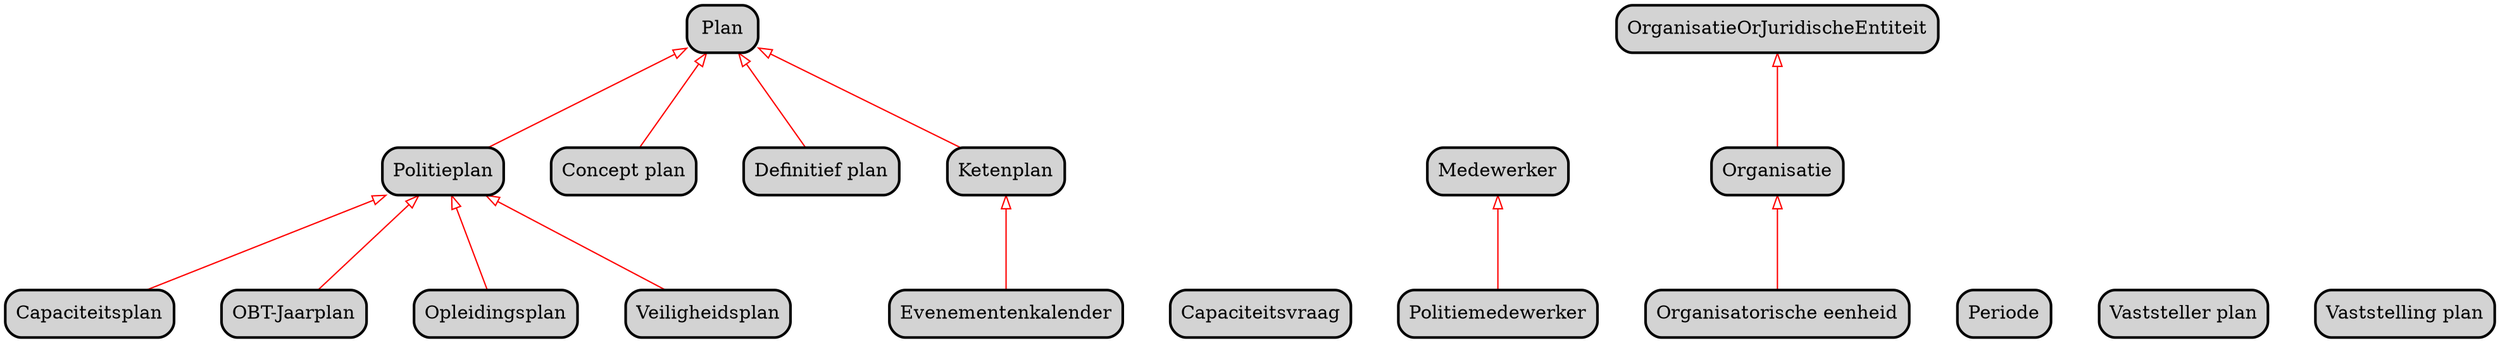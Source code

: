 digraph {
	graph [bgcolor=white,
		landscape=false,
		mode=ipsep,
		nodesep=0.5,
		outputorder=edgesfirst,
		overlap=voronoi,
		rank=same,
		rankdir=BT,
		ranksep=1,
		remincross=true
	];
	node [bgcolor=lightgray,
		label="\N",
		shape=box,
		style="rounded,filled,bold"
	];
	edge [color=black,
		len=4
	];
	4109969044283413085	[label=Capaciteitsplan];
	238150469737362638	[label=Politieplan];
	4109969044283413085 -> 238150469737362638	[arrowhead=onormal,
		color=red,
		len=2];
	4109969044283413086	[label=Capaciteitsvraag];
	4109969044283413087	[label="Concept plan"];
	238150469737362640	[label=Plan];
	4109969044283413087 -> 238150469737362640	[arrowhead=onormal,
		color=red,
		len=2];
	4109969044283413080	[label="Definitief plan"];
	4109969044283413080 -> 238150469737362640	[arrowhead=onormal,
		color=red,
		len=2];
	4109969044283413081	[label=Evenementenkalender];
	4109969044283413082	[label=Ketenplan];
	4109969044283413081 -> 4109969044283413082	[arrowhead=onormal,
		color=red,
		len=2];
	4109969044283413082 -> 238150469737362640	[arrowhead=onormal,
		color=red,
		len=2];
	4109969044283413083	[label=Medewerker];
	4109969044283413076	[label="OBT-Jaarplan"];
	4109969044283413076 -> 238150469737362638	[arrowhead=onormal,
		color=red,
		len=2];
	4109969044283413077	[label=Opleidingsplan];
	4109969044283413077 -> 238150469737362638	[arrowhead=onormal,
		color=red,
		len=2];
	238150469737362636	[label=Organisatie];
	238150469737362635	[label=OrganisatieOrJuridischeEntiteit];
	238150469737362636 -> 238150469737362635	[arrowhead=onormal,
		color=red,
		len=2];
	238150469737362634	[label="Organisatorische eenheid"];
	238150469737362634 -> 238150469737362636	[arrowhead=onormal,
		color=red,
		len=2];
	238150469737362633	[label=Periode];
	238150469737362639	[label=Politiemedewerker];
	238150469737362639 -> 4109969044283413083	[arrowhead=onormal,
		color=red,
		len=2];
	238150469737362638 -> 238150469737362640	[arrowhead=onormal,
		color=red,
		len=2];
	238150469737362637	[label="Vaststeller plan"];
	238150469737362628	[label="Vaststelling plan"];
	238150469737362627	[label=Veiligheidsplan];
	238150469737362627 -> 238150469737362638	[arrowhead=onormal,
		color=red,
		len=2];
}
